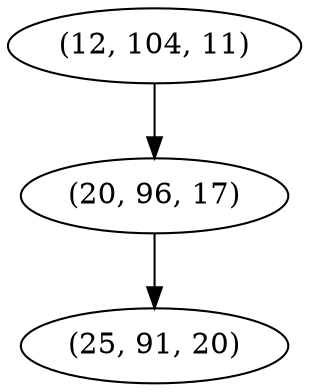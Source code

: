 digraph tree {
    "(12, 104, 11)";
    "(20, 96, 17)";
    "(25, 91, 20)";
    "(12, 104, 11)" -> "(20, 96, 17)";
    "(20, 96, 17)" -> "(25, 91, 20)";
}
